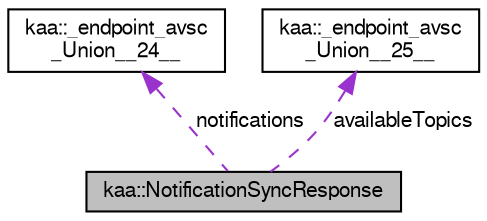 digraph "kaa::NotificationSyncResponse"
{
  bgcolor="transparent";
  edge [fontname="FreeSans",fontsize="10",labelfontname="FreeSans",labelfontsize="10"];
  node [fontname="FreeSans",fontsize="10",shape=record];
  Node1 [label="kaa::NotificationSyncResponse",height=0.2,width=0.4,color="black", fillcolor="grey75", style="filled" fontcolor="black"];
  Node2 -> Node1 [dir="back",color="darkorchid3",fontsize="10",style="dashed",label=" notifications" ,fontname="FreeSans"];
  Node2 [label="kaa::_endpoint_avsc\l_Union__24__",height=0.2,width=0.4,color="black",URL="$structkaa_1_1__endpoint__avsc__Union____24____.html"];
  Node3 -> Node1 [dir="back",color="darkorchid3",fontsize="10",style="dashed",label=" availableTopics" ,fontname="FreeSans"];
  Node3 [label="kaa::_endpoint_avsc\l_Union__25__",height=0.2,width=0.4,color="black",URL="$structkaa_1_1__endpoint__avsc__Union____25____.html"];
}
